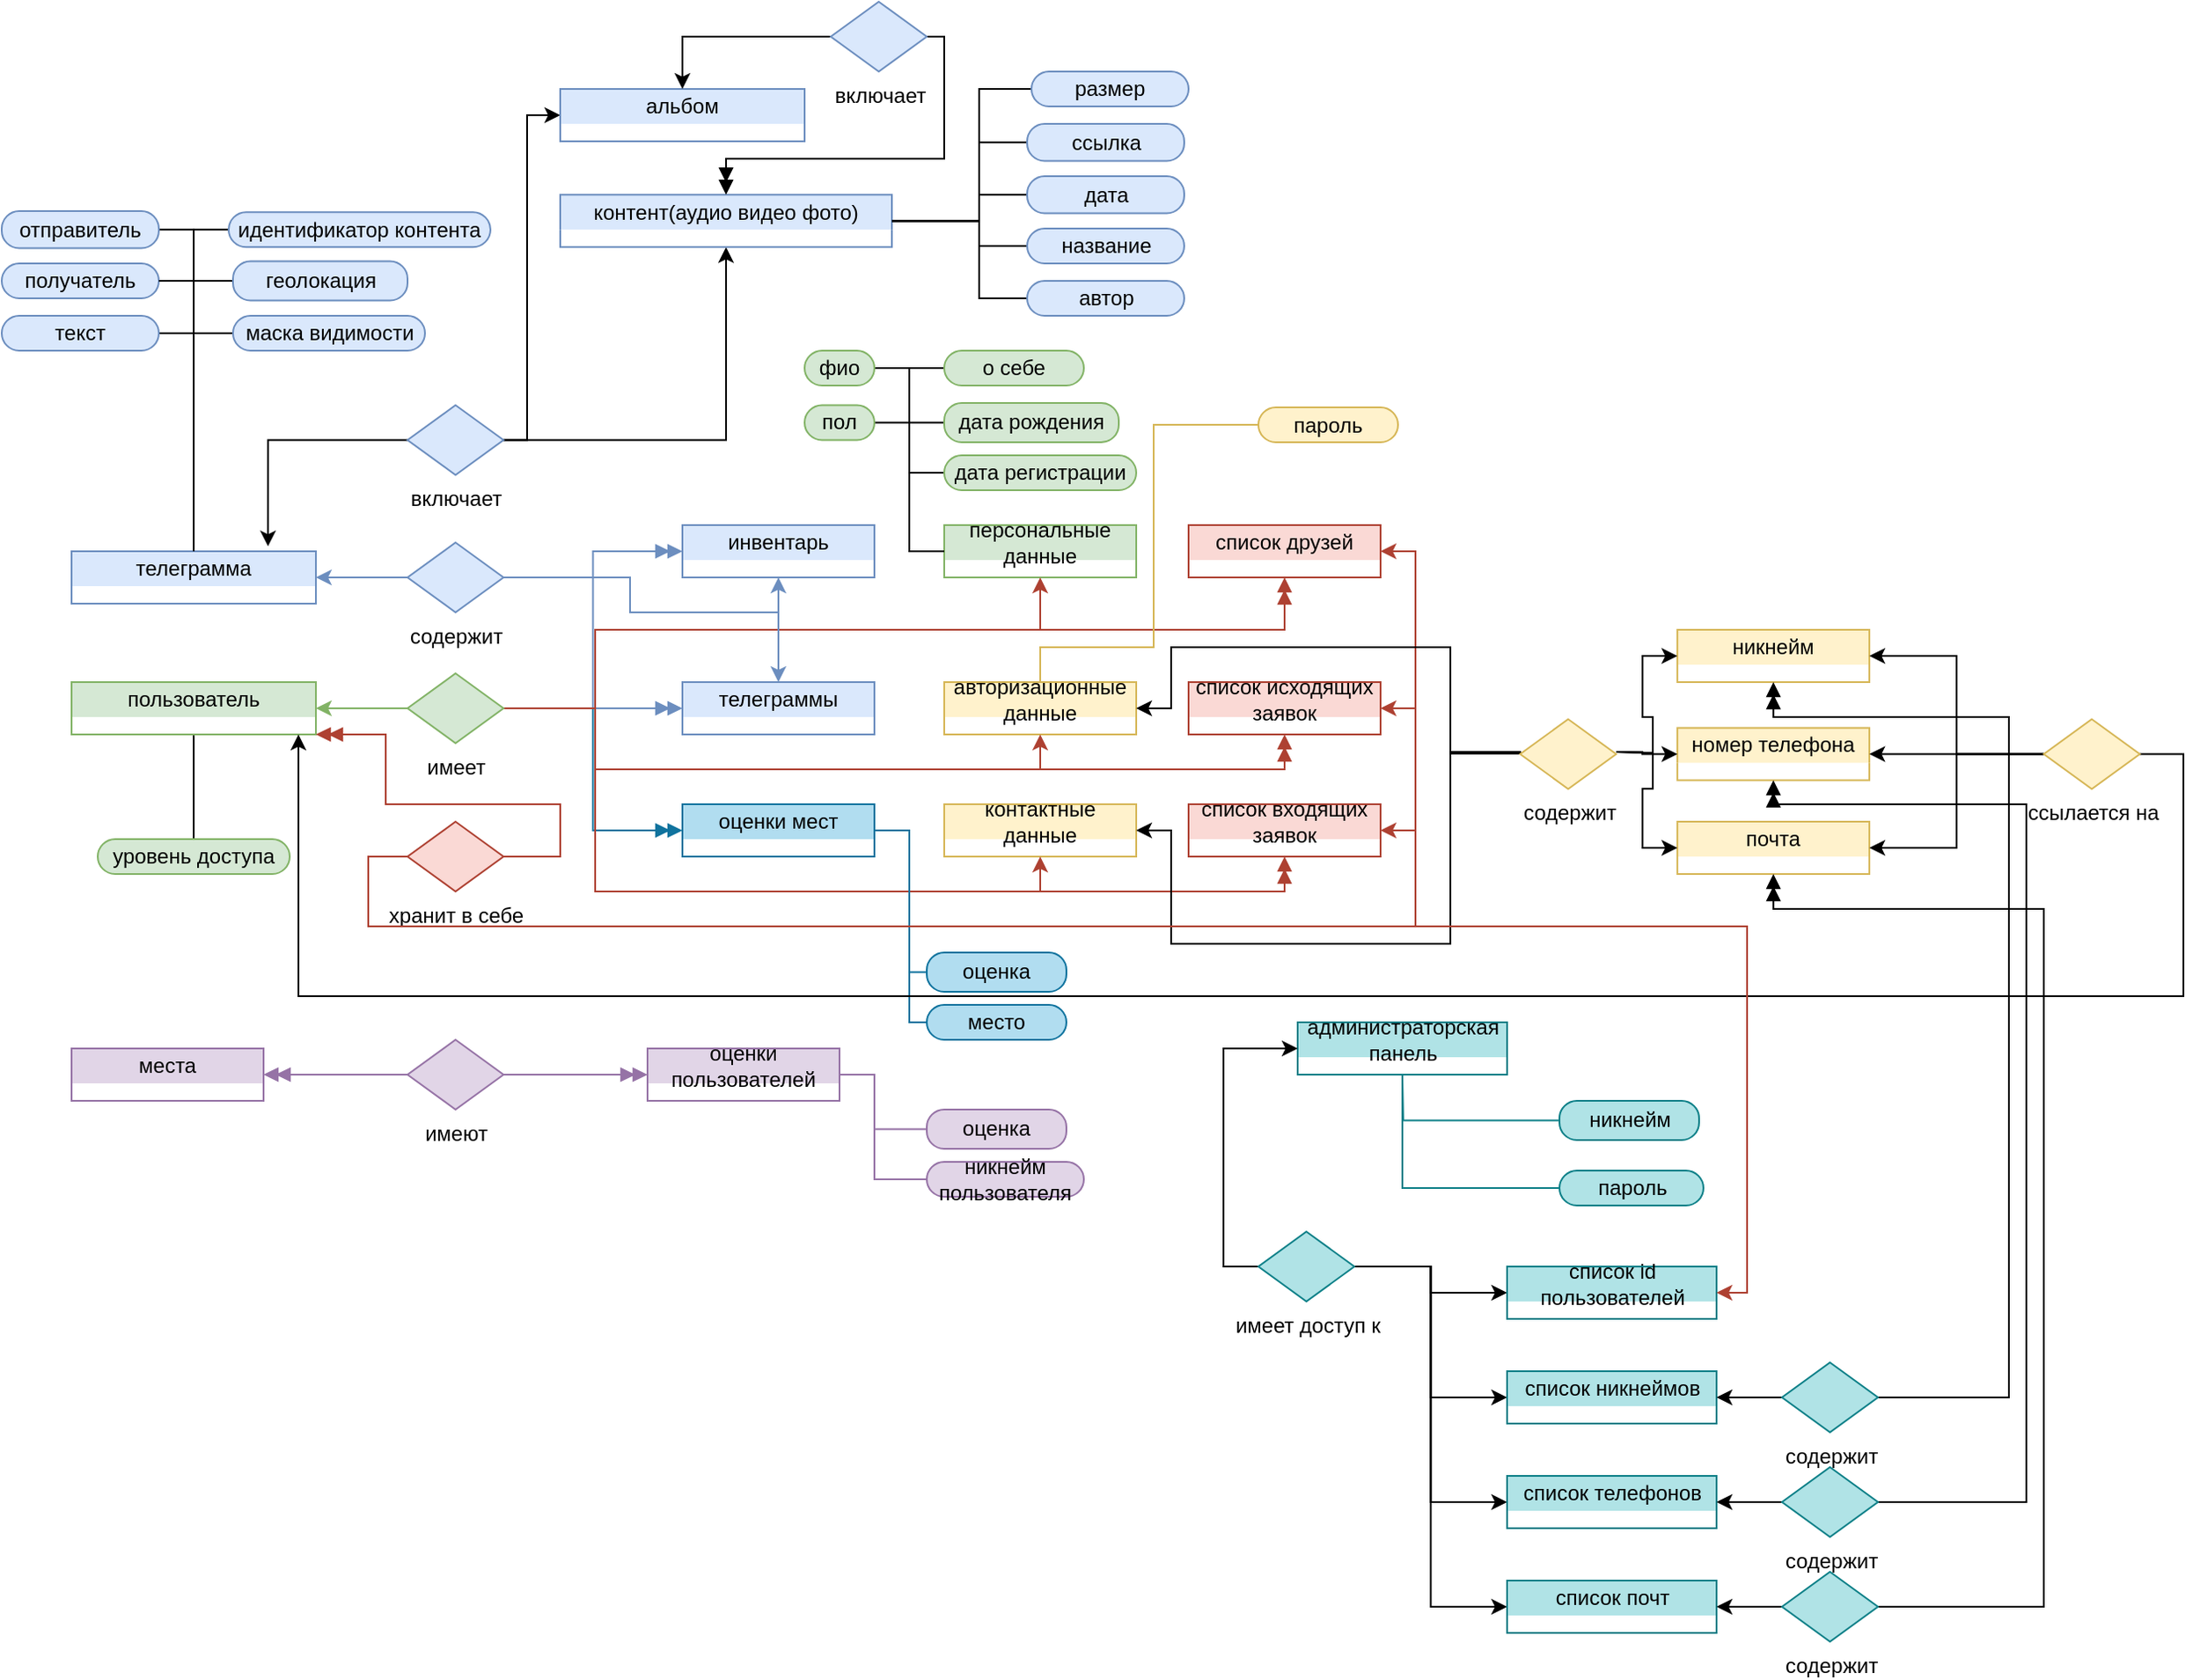 <mxfile version="21.3.2" type="github">
  <diagram name="Page-1" id="2OSRGdIQKWCe70HXaKTu">
    <mxGraphModel dx="1434" dy="1816" grid="1" gridSize="10" guides="1" tooltips="1" connect="1" arrows="1" fold="1" page="1" pageScale="1" pageWidth="850" pageHeight="1100" math="0" shadow="0">
      <root>
        <mxCell id="0" />
        <mxCell id="1" parent="0" />
        <mxCell id="V4m_MgT6aHnFQZNPxMSF-115" style="edgeStyle=orthogonalEdgeStyle;rounded=0;orthogonalLoop=1;jettySize=auto;html=1;endArrow=none;endFill=0;" parent="1" source="V4m_MgT6aHnFQZNPxMSF-4" edge="1">
          <mxGeometry relative="1" as="geometry">
            <mxPoint x="110" y="270.0" as="targetPoint" />
          </mxGeometry>
        </mxCell>
        <mxCell id="V4m_MgT6aHnFQZNPxMSF-4" value="пользователь" style="swimlane;html=1;startSize=20;fontStyle=0;collapsible=0;horizontal=1;swimlaneLine=0;fillColor=#d5e8d4;whiteSpace=wrap;strokeColor=#82b366;" parent="1" vertex="1">
          <mxGeometry x="40" y="180" width="140" height="30" as="geometry" />
        </mxCell>
        <mxCell id="V4m_MgT6aHnFQZNPxMSF-5" value="инвентарь" style="swimlane;html=1;startSize=20;fontStyle=0;collapsible=0;horizontal=1;swimlaneLine=0;fillColor=#dae8fc;whiteSpace=wrap;strokeColor=#6c8ebf;" parent="1" vertex="1">
          <mxGeometry x="390" y="90" width="110" height="30" as="geometry" />
        </mxCell>
        <mxCell id="V4m_MgT6aHnFQZNPxMSF-7" value="оценки мест" style="swimlane;html=1;startSize=20;fontStyle=0;collapsible=0;horizontal=1;swimlaneLine=0;fillColor=#b1ddf0;whiteSpace=wrap;strokeColor=#10739e;" parent="1" vertex="1">
          <mxGeometry x="390" y="250" width="110" height="30" as="geometry" />
        </mxCell>
        <mxCell id="V4m_MgT6aHnFQZNPxMSF-10" value="телеграммы" style="swimlane;html=1;startSize=20;fontStyle=0;collapsible=0;horizontal=1;swimlaneLine=0;fillColor=#dae8fc;whiteSpace=wrap;strokeColor=#6c8ebf;" parent="1" vertex="1">
          <mxGeometry x="390" y="180" width="110" height="30" as="geometry" />
        </mxCell>
        <mxCell id="V4m_MgT6aHnFQZNPxMSF-12" value="персональные данные" style="swimlane;html=1;startSize=20;fontStyle=0;collapsible=0;horizontal=1;swimlaneLine=0;fillColor=#d5e8d4;whiteSpace=wrap;strokeColor=#82b366;" parent="1" vertex="1">
          <mxGeometry x="540" y="90" width="110" height="30" as="geometry" />
        </mxCell>
        <mxCell id="V4m_MgT6aHnFQZNPxMSF-13" value="авторизационные данные" style="swimlane;html=1;startSize=20;fontStyle=0;collapsible=0;horizontal=1;swimlaneLine=0;fillColor=#fff2cc;whiteSpace=wrap;strokeColor=#d6b656;" parent="1" vertex="1">
          <mxGeometry x="540" y="180" width="110" height="30" as="geometry" />
        </mxCell>
        <mxCell id="V4m_MgT6aHnFQZNPxMSF-14" value="контактные данные" style="swimlane;html=1;startSize=20;fontStyle=0;collapsible=0;horizontal=1;swimlaneLine=0;fillColor=#fff2cc;whiteSpace=wrap;strokeColor=#d6b656;" parent="1" vertex="1">
          <mxGeometry x="540" y="250" width="110" height="30" as="geometry" />
        </mxCell>
        <mxCell id="V4m_MgT6aHnFQZNPxMSF-119" style="edgeStyle=orthogonalEdgeStyle;rounded=0;orthogonalLoop=1;jettySize=auto;html=1;entryX=0;entryY=0.5;entryDx=0;entryDy=0;entryPerimeter=0;endArrow=none;endFill=0;startArrow=classic;startFill=1;fillColor=#fad9d5;strokeColor=#ae4132;" parent="1" source="V4m_MgT6aHnFQZNPxMSF-16" target="V4m_MgT6aHnFQZNPxMSF-117" edge="1">
          <mxGeometry relative="1" as="geometry">
            <Array as="points">
              <mxPoint x="810" y="195" />
              <mxPoint x="810" y="320" />
              <mxPoint x="210" y="320" />
              <mxPoint x="210" y="280" />
            </Array>
          </mxGeometry>
        </mxCell>
        <mxCell id="V4m_MgT6aHnFQZNPxMSF-16" value="список исходящих заявок" style="swimlane;html=1;startSize=20;fontStyle=0;collapsible=0;horizontal=1;swimlaneLine=0;fillColor=#fad9d5;whiteSpace=wrap;strokeColor=#ae4132;" parent="1" vertex="1">
          <mxGeometry x="680" y="180" width="110" height="30" as="geometry" />
        </mxCell>
        <mxCell id="V4m_MgT6aHnFQZNPxMSF-118" style="edgeStyle=orthogonalEdgeStyle;rounded=0;orthogonalLoop=1;jettySize=auto;html=1;entryX=0;entryY=0.5;entryDx=0;entryDy=0;entryPerimeter=0;endArrow=none;endFill=0;startArrow=classic;startFill=1;fillColor=#fad9d5;strokeColor=#ae4132;" parent="1" source="V4m_MgT6aHnFQZNPxMSF-17" target="V4m_MgT6aHnFQZNPxMSF-117" edge="1">
          <mxGeometry relative="1" as="geometry">
            <Array as="points">
              <mxPoint x="810" y="265" />
              <mxPoint x="810" y="320" />
              <mxPoint x="210" y="320" />
              <mxPoint x="210" y="280" />
            </Array>
          </mxGeometry>
        </mxCell>
        <mxCell id="V4m_MgT6aHnFQZNPxMSF-17" value="список входящих заявок" style="swimlane;html=1;startSize=20;fontStyle=0;collapsible=0;horizontal=1;swimlaneLine=0;fillColor=#fad9d5;whiteSpace=wrap;strokeColor=#ae4132;" parent="1" vertex="1">
          <mxGeometry x="680" y="250" width="110" height="30" as="geometry" />
        </mxCell>
        <mxCell id="V4m_MgT6aHnFQZNPxMSF-120" style="edgeStyle=orthogonalEdgeStyle;rounded=0;orthogonalLoop=1;jettySize=auto;html=1;entryX=0;entryY=0.5;entryDx=0;entryDy=0;entryPerimeter=0;endArrow=none;endFill=0;startArrow=classic;startFill=1;fillColor=#fad9d5;strokeColor=#ae4132;" parent="1" source="V4m_MgT6aHnFQZNPxMSF-18" target="V4m_MgT6aHnFQZNPxMSF-117" edge="1">
          <mxGeometry relative="1" as="geometry">
            <Array as="points">
              <mxPoint x="810" y="105" />
              <mxPoint x="810" y="320" />
              <mxPoint x="210" y="320" />
              <mxPoint x="210" y="280" />
            </Array>
          </mxGeometry>
        </mxCell>
        <mxCell id="V4m_MgT6aHnFQZNPxMSF-18" value="список друзей" style="swimlane;html=1;startSize=20;fontStyle=0;collapsible=0;horizontal=1;swimlaneLine=0;fillColor=#fad9d5;whiteSpace=wrap;strokeColor=#ae4132;" parent="1" vertex="1">
          <mxGeometry x="680" y="90" width="110" height="30" as="geometry" />
        </mxCell>
        <mxCell id="V4m_MgT6aHnFQZNPxMSF-21" value="места" style="swimlane;html=1;startSize=20;fontStyle=0;collapsible=0;horizontal=1;swimlaneLine=0;fillColor=#e1d5e7;whiteSpace=wrap;strokeColor=#9673a6;" parent="1" vertex="1">
          <mxGeometry x="40" y="390" width="110" height="30" as="geometry" />
        </mxCell>
        <mxCell id="V4m_MgT6aHnFQZNPxMSF-22" value="оценки пользователей" style="swimlane;html=1;startSize=20;fontStyle=0;collapsible=0;horizontal=1;swimlaneLine=0;fillColor=#e1d5e7;whiteSpace=wrap;strokeColor=#9673a6;" parent="1" vertex="1">
          <mxGeometry x="370" y="390" width="110" height="30" as="geometry" />
        </mxCell>
        <mxCell id="V4m_MgT6aHnFQZNPxMSF-23" value="администраторская панель" style="swimlane;html=1;startSize=20;fontStyle=0;collapsible=0;horizontal=1;swimlaneLine=0;fillColor=#b0e3e6;whiteSpace=wrap;strokeColor=#0e8088;" parent="1" vertex="1">
          <mxGeometry x="742.5" y="375" width="120" height="30" as="geometry" />
        </mxCell>
        <mxCell id="V4m_MgT6aHnFQZNPxMSF-26" style="edgeStyle=orthogonalEdgeStyle;rounded=0;orthogonalLoop=1;jettySize=auto;html=1;entryX=1;entryY=0.5;entryDx=0;entryDy=0;fillColor=#d5e8d4;strokeColor=#82b366;" parent="1" source="V4m_MgT6aHnFQZNPxMSF-24" target="V4m_MgT6aHnFQZNPxMSF-4" edge="1">
          <mxGeometry relative="1" as="geometry" />
        </mxCell>
        <mxCell id="V4m_MgT6aHnFQZNPxMSF-27" style="edgeStyle=orthogonalEdgeStyle;rounded=0;orthogonalLoop=1;jettySize=auto;html=1;entryX=0;entryY=0.5;entryDx=0;entryDy=0;endArrow=doubleBlock;endFill=1;fillColor=#dae8fc;strokeColor=#6c8ebf;" parent="1" source="V4m_MgT6aHnFQZNPxMSF-24" target="V4m_MgT6aHnFQZNPxMSF-10" edge="1">
          <mxGeometry relative="1" as="geometry" />
        </mxCell>
        <mxCell id="V4m_MgT6aHnFQZNPxMSF-28" style="edgeStyle=orthogonalEdgeStyle;rounded=0;orthogonalLoop=1;jettySize=auto;html=1;entryX=0;entryY=0.5;entryDx=0;entryDy=0;endArrow=doubleBlock;endFill=1;fillColor=#dae8fc;strokeColor=#6c8ebf;" parent="1" source="V4m_MgT6aHnFQZNPxMSF-24" target="V4m_MgT6aHnFQZNPxMSF-5" edge="1">
          <mxGeometry relative="1" as="geometry" />
        </mxCell>
        <mxCell id="V4m_MgT6aHnFQZNPxMSF-29" style="edgeStyle=orthogonalEdgeStyle;rounded=0;orthogonalLoop=1;jettySize=auto;html=1;entryX=0;entryY=0.5;entryDx=0;entryDy=0;endArrow=doubleBlock;endFill=1;fillColor=#b1ddf0;strokeColor=#10739e;" parent="1" source="V4m_MgT6aHnFQZNPxMSF-24" target="V4m_MgT6aHnFQZNPxMSF-7" edge="1">
          <mxGeometry relative="1" as="geometry" />
        </mxCell>
        <mxCell id="V4m_MgT6aHnFQZNPxMSF-30" style="edgeStyle=orthogonalEdgeStyle;rounded=0;orthogonalLoop=1;jettySize=auto;html=1;endArrow=doubleBlock;endFill=1;entryX=0.5;entryY=1;entryDx=0;entryDy=0;exitX=1;exitY=0.5;exitDx=0;exitDy=0;exitPerimeter=0;fillColor=#fad9d5;strokeColor=#ae4132;" parent="1" source="V4m_MgT6aHnFQZNPxMSF-24" target="V4m_MgT6aHnFQZNPxMSF-17" edge="1">
          <mxGeometry relative="1" as="geometry">
            <mxPoint x="730" y="280" as="targetPoint" />
            <Array as="points">
              <mxPoint x="340" y="195" />
              <mxPoint x="340" y="300" />
              <mxPoint x="735" y="300" />
            </Array>
          </mxGeometry>
        </mxCell>
        <mxCell id="V4m_MgT6aHnFQZNPxMSF-31" style="edgeStyle=orthogonalEdgeStyle;rounded=0;orthogonalLoop=1;jettySize=auto;html=1;entryX=0.5;entryY=1;entryDx=0;entryDy=0;endArrow=doubleBlock;endFill=1;exitX=1;exitY=0.5;exitDx=0;exitDy=0;exitPerimeter=0;fillColor=#fad9d5;strokeColor=#ae4132;" parent="1" source="V4m_MgT6aHnFQZNPxMSF-24" target="V4m_MgT6aHnFQZNPxMSF-16" edge="1">
          <mxGeometry relative="1" as="geometry">
            <Array as="points">
              <mxPoint x="340" y="195" />
              <mxPoint x="340" y="230" />
              <mxPoint x="735" y="230" />
            </Array>
          </mxGeometry>
        </mxCell>
        <mxCell id="V4m_MgT6aHnFQZNPxMSF-32" style="edgeStyle=orthogonalEdgeStyle;rounded=0;orthogonalLoop=1;jettySize=auto;html=1;entryX=0.5;entryY=1;entryDx=0;entryDy=0;exitX=1;exitY=0.5;exitDx=0;exitDy=0;exitPerimeter=0;endArrow=doubleBlock;endFill=1;fillColor=#fad9d5;strokeColor=#ae4132;" parent="1" source="V4m_MgT6aHnFQZNPxMSF-24" target="V4m_MgT6aHnFQZNPxMSF-18" edge="1">
          <mxGeometry relative="1" as="geometry">
            <Array as="points">
              <mxPoint x="340" y="195" />
              <mxPoint x="340" y="150" />
              <mxPoint x="735" y="150" />
            </Array>
          </mxGeometry>
        </mxCell>
        <mxCell id="V4m_MgT6aHnFQZNPxMSF-35" style="edgeStyle=orthogonalEdgeStyle;rounded=0;orthogonalLoop=1;jettySize=auto;html=1;entryX=0.5;entryY=1;entryDx=0;entryDy=0;exitX=1;exitY=0.5;exitDx=0;exitDy=0;exitPerimeter=0;fillColor=#fad9d5;strokeColor=#ae4132;" parent="1" source="V4m_MgT6aHnFQZNPxMSF-24" target="V4m_MgT6aHnFQZNPxMSF-12" edge="1">
          <mxGeometry relative="1" as="geometry">
            <Array as="points">
              <mxPoint x="340" y="195" />
              <mxPoint x="340" y="150" />
              <mxPoint x="595" y="150" />
            </Array>
          </mxGeometry>
        </mxCell>
        <mxCell id="V4m_MgT6aHnFQZNPxMSF-36" style="edgeStyle=orthogonalEdgeStyle;rounded=0;orthogonalLoop=1;jettySize=auto;html=1;entryX=0.5;entryY=1;entryDx=0;entryDy=0;fillColor=#fad9d5;strokeColor=#ae4132;" parent="1" source="V4m_MgT6aHnFQZNPxMSF-24" target="V4m_MgT6aHnFQZNPxMSF-13" edge="1">
          <mxGeometry relative="1" as="geometry">
            <Array as="points">
              <mxPoint x="340" y="195" />
              <mxPoint x="340" y="230" />
              <mxPoint x="595" y="230" />
            </Array>
          </mxGeometry>
        </mxCell>
        <mxCell id="V4m_MgT6aHnFQZNPxMSF-37" style="edgeStyle=orthogonalEdgeStyle;rounded=0;orthogonalLoop=1;jettySize=auto;html=1;entryX=0.5;entryY=1;entryDx=0;entryDy=0;fillColor=#fad9d5;strokeColor=#ae4132;" parent="1" source="V4m_MgT6aHnFQZNPxMSF-24" target="V4m_MgT6aHnFQZNPxMSF-14" edge="1">
          <mxGeometry relative="1" as="geometry">
            <Array as="points">
              <mxPoint x="340" y="195" />
              <mxPoint x="340" y="300" />
              <mxPoint x="595" y="300" />
            </Array>
          </mxGeometry>
        </mxCell>
        <mxCell id="V4m_MgT6aHnFQZNPxMSF-24" value="имеет" style="points=[[0.25,0.25,0],[0.5,0,0],[0.75,0.25,0],[1,0.5,0],[0.75,0.75,0],[0.5,1,0],[0.25,0.75,0],[0,0.5,0]];shape=mxgraph.bpmn.gateway2;html=1;verticalLabelPosition=bottom;labelBackgroundColor=#ffffff;verticalAlign=top;align=center;perimeter=rhombusPerimeter;outlineConnect=0;outline=none;symbol=none;fillColor=#d5e8d4;strokeColor=#82b366;" parent="1" vertex="1">
          <mxGeometry x="232.5" y="175" width="55" height="40" as="geometry" />
        </mxCell>
        <mxCell id="V4m_MgT6aHnFQZNPxMSF-40" style="edgeStyle=orthogonalEdgeStyle;rounded=0;orthogonalLoop=1;jettySize=auto;html=1;entryX=1;entryY=0.5;entryDx=0;entryDy=0;endArrow=doubleBlock;endFill=1;fillColor=#e1d5e7;strokeColor=#9673a6;" parent="1" source="V4m_MgT6aHnFQZNPxMSF-38" target="V4m_MgT6aHnFQZNPxMSF-21" edge="1">
          <mxGeometry relative="1" as="geometry" />
        </mxCell>
        <mxCell id="V4m_MgT6aHnFQZNPxMSF-41" style="edgeStyle=orthogonalEdgeStyle;rounded=0;orthogonalLoop=1;jettySize=auto;html=1;entryX=0;entryY=0.5;entryDx=0;entryDy=0;endArrow=doubleBlock;endFill=1;fillColor=#e1d5e7;strokeColor=#9673a6;" parent="1" source="V4m_MgT6aHnFQZNPxMSF-38" target="V4m_MgT6aHnFQZNPxMSF-22" edge="1">
          <mxGeometry relative="1" as="geometry" />
        </mxCell>
        <mxCell id="V4m_MgT6aHnFQZNPxMSF-38" value="имеют" style="points=[[0.25,0.25,0],[0.5,0,0],[0.75,0.25,0],[1,0.5,0],[0.75,0.75,0],[0.5,1,0],[0.25,0.75,0],[0,0.5,0]];shape=mxgraph.bpmn.gateway2;html=1;verticalLabelPosition=bottom;labelBackgroundColor=#ffffff;verticalAlign=top;align=center;perimeter=rhombusPerimeter;outlineConnect=0;outline=none;symbol=none;fillColor=#e1d5e7;strokeColor=#9673a6;" parent="1" vertex="1">
          <mxGeometry x="232.5" y="385" width="55" height="40" as="geometry" />
        </mxCell>
        <mxCell id="V4m_MgT6aHnFQZNPxMSF-48" style="edgeStyle=orthogonalEdgeStyle;rounded=0;orthogonalLoop=1;jettySize=auto;html=1;exitX=1;exitY=0.5;exitDx=0;exitDy=0;exitPerimeter=0;entryX=0;entryY=0.5;entryDx=0;entryDy=0;endArrow=none;endFill=0;" parent="1" source="V4m_MgT6aHnFQZNPxMSF-42" target="V4m_MgT6aHnFQZNPxMSF-12" edge="1">
          <mxGeometry relative="1" as="geometry">
            <Array as="points">
              <mxPoint x="520" y="105" />
            </Array>
          </mxGeometry>
        </mxCell>
        <mxCell id="V4m_MgT6aHnFQZNPxMSF-42" value="фио" style="points=[[0.25,0,0],[0.5,0,0],[0.75,0,0],[1,0.25,0],[1,0.5,0],[1,0.75,0],[0.75,1,0],[0.5,1,0],[0.25,1,0],[0,0.75,0],[0,0.5,0],[0,0.25,0]];shape=mxgraph.bpmn.task;whiteSpace=wrap;rectStyle=rounded;size=10;html=1;container=1;expand=0;collapsible=0;taskMarker=abstract;fillColor=#d5e8d4;strokeColor=#82b366;" parent="1" vertex="1">
          <mxGeometry x="460" y="-10" width="40" height="20" as="geometry" />
        </mxCell>
        <mxCell id="V4m_MgT6aHnFQZNPxMSF-53" style="edgeStyle=orthogonalEdgeStyle;rounded=0;orthogonalLoop=1;jettySize=auto;html=1;entryX=0;entryY=0.5;entryDx=0;entryDy=0;endArrow=none;endFill=0;" parent="1" source="V4m_MgT6aHnFQZNPxMSF-43" target="V4m_MgT6aHnFQZNPxMSF-12" edge="1">
          <mxGeometry relative="1" as="geometry">
            <Array as="points">
              <mxPoint x="520" y="31" />
              <mxPoint x="520" y="105" />
            </Array>
          </mxGeometry>
        </mxCell>
        <mxCell id="V4m_MgT6aHnFQZNPxMSF-43" value="дата рождения" style="points=[[0.25,0,0],[0.5,0,0],[0.75,0,0],[1,0.25,0],[1,0.5,0],[1,0.75,0],[0.75,1,0],[0.5,1,0],[0.25,1,0],[0,0.75,0],[0,0.5,0],[0,0.25,0]];shape=mxgraph.bpmn.task;whiteSpace=wrap;rectStyle=rounded;size=10;html=1;container=1;expand=0;collapsible=0;taskMarker=abstract;fillColor=#d5e8d4;strokeColor=#82b366;" parent="1" vertex="1">
          <mxGeometry x="540" y="20" width="100" height="22.5" as="geometry" />
        </mxCell>
        <mxCell id="V4m_MgT6aHnFQZNPxMSF-50" style="edgeStyle=orthogonalEdgeStyle;rounded=0;orthogonalLoop=1;jettySize=auto;html=1;entryX=0;entryY=0.5;entryDx=0;entryDy=0;endArrow=none;endFill=0;" parent="1" source="V4m_MgT6aHnFQZNPxMSF-45" target="V4m_MgT6aHnFQZNPxMSF-12" edge="1">
          <mxGeometry relative="1" as="geometry" />
        </mxCell>
        <mxCell id="V4m_MgT6aHnFQZNPxMSF-45" value="пол" style="points=[[0.25,0,0],[0.5,0,0],[0.75,0,0],[1,0.25,0],[1,0.5,0],[1,0.75,0],[0.75,1,0],[0.5,1,0],[0.25,1,0],[0,0.75,0],[0,0.5,0],[0,0.25,0]];shape=mxgraph.bpmn.task;whiteSpace=wrap;rectStyle=rounded;size=10;html=1;container=1;expand=0;collapsible=0;taskMarker=abstract;fillColor=#d5e8d4;strokeColor=#82b366;" parent="1" vertex="1">
          <mxGeometry x="460" y="21.25" width="40" height="20" as="geometry" />
        </mxCell>
        <mxCell id="V4m_MgT6aHnFQZNPxMSF-51" style="edgeStyle=orthogonalEdgeStyle;rounded=0;orthogonalLoop=1;jettySize=auto;html=1;entryX=0;entryY=0.5;entryDx=0;entryDy=0;endArrow=none;endFill=0;" parent="1" source="V4m_MgT6aHnFQZNPxMSF-46" target="V4m_MgT6aHnFQZNPxMSF-12" edge="1">
          <mxGeometry relative="1" as="geometry">
            <mxPoint x="540.0" y="110.0" as="targetPoint" />
            <Array as="points">
              <mxPoint x="520" y="-2.274e-13" />
              <mxPoint x="520" y="105" />
            </Array>
          </mxGeometry>
        </mxCell>
        <mxCell id="V4m_MgT6aHnFQZNPxMSF-46" value="о себе" style="points=[[0.25,0,0],[0.5,0,0],[0.75,0,0],[1,0.25,0],[1,0.5,0],[1,0.75,0],[0.75,1,0],[0.5,1,0],[0.25,1,0],[0,0.75,0],[0,0.5,0],[0,0.25,0]];shape=mxgraph.bpmn.task;whiteSpace=wrap;rectStyle=rounded;size=10;html=1;container=1;expand=0;collapsible=0;taskMarker=abstract;fillColor=#d5e8d4;strokeColor=#82b366;" parent="1" vertex="1">
          <mxGeometry x="540" y="-10" width="80" height="20" as="geometry" />
        </mxCell>
        <mxCell id="V4m_MgT6aHnFQZNPxMSF-54" style="edgeStyle=orthogonalEdgeStyle;rounded=0;orthogonalLoop=1;jettySize=auto;html=1;endArrow=none;endFill=0;entryX=0;entryY=0.5;entryDx=0;entryDy=0;" parent="1" source="V4m_MgT6aHnFQZNPxMSF-47" target="V4m_MgT6aHnFQZNPxMSF-12" edge="1">
          <mxGeometry relative="1" as="geometry">
            <mxPoint x="540.0" y="110.0" as="targetPoint" />
            <Array as="points">
              <mxPoint x="520" y="60" />
              <mxPoint x="520" y="105" />
            </Array>
          </mxGeometry>
        </mxCell>
        <mxCell id="V4m_MgT6aHnFQZNPxMSF-47" value="дата регистрации" style="points=[[0.25,0,0],[0.5,0,0],[0.75,0,0],[1,0.25,0],[1,0.5,0],[1,0.75,0],[0.75,1,0],[0.5,1,0],[0.25,1,0],[0,0.75,0],[0,0.5,0],[0,0.25,0]];shape=mxgraph.bpmn.task;whiteSpace=wrap;rectStyle=rounded;size=10;html=1;container=1;expand=0;collapsible=0;taskMarker=abstract;fillColor=#d5e8d4;strokeColor=#82b366;" parent="1" vertex="1">
          <mxGeometry x="540" y="50" width="110" height="20" as="geometry" />
        </mxCell>
        <mxCell id="V4m_MgT6aHnFQZNPxMSF-60" style="edgeStyle=orthogonalEdgeStyle;rounded=0;orthogonalLoop=1;jettySize=auto;html=1;entryX=0.5;entryY=0;entryDx=0;entryDy=0;endArrow=none;endFill=0;fillColor=#fff2cc;strokeColor=#d6b656;" parent="1" source="V4m_MgT6aHnFQZNPxMSF-58" target="V4m_MgT6aHnFQZNPxMSF-13" edge="1">
          <mxGeometry relative="1" as="geometry">
            <Array as="points">
              <mxPoint x="660" y="33" />
              <mxPoint x="660" y="160" />
              <mxPoint x="595" y="160" />
            </Array>
          </mxGeometry>
        </mxCell>
        <mxCell id="V4m_MgT6aHnFQZNPxMSF-58" value="пароль" style="points=[[0.25,0,0],[0.5,0,0],[0.75,0,0],[1,0.25,0],[1,0.5,0],[1,0.75,0],[0.75,1,0],[0.5,1,0],[0.25,1,0],[0,0.75,0],[0,0.5,0],[0,0.25,0]];shape=mxgraph.bpmn.task;whiteSpace=wrap;rectStyle=rounded;size=10;html=1;container=1;expand=0;collapsible=0;taskMarker=abstract;fillColor=#fff2cc;strokeColor=#d6b656;" parent="1" vertex="1">
          <mxGeometry x="720" y="22.5" width="80" height="20" as="geometry" />
        </mxCell>
        <mxCell id="V4m_MgT6aHnFQZNPxMSF-66" style="edgeStyle=orthogonalEdgeStyle;rounded=0;orthogonalLoop=1;jettySize=auto;html=1;entryX=1;entryY=0.5;entryDx=0;entryDy=0;endArrow=classic;endFill=1;exitX=0;exitY=0.5;exitDx=0;exitDy=0;exitPerimeter=0;" parent="1" source="V4m_MgT6aHnFQZNPxMSF-194" target="V4m_MgT6aHnFQZNPxMSF-14" edge="1">
          <mxGeometry relative="1" as="geometry">
            <mxPoint x="930" y="330" as="sourcePoint" />
            <Array as="points">
              <mxPoint x="870" y="220" />
              <mxPoint x="830" y="220" />
              <mxPoint x="830" y="330" />
              <mxPoint x="670" y="330" />
              <mxPoint x="670" y="265" />
            </Array>
          </mxGeometry>
        </mxCell>
        <mxCell id="V4m_MgT6aHnFQZNPxMSF-71" style="edgeStyle=orthogonalEdgeStyle;rounded=0;orthogonalLoop=1;jettySize=auto;html=1;entryX=1;entryY=0.5;entryDx=0;entryDy=0;endArrow=none;endFill=0;fillColor=#b1ddf0;strokeColor=#10739e;" parent="1" source="V4m_MgT6aHnFQZNPxMSF-69" target="V4m_MgT6aHnFQZNPxMSF-7" edge="1">
          <mxGeometry relative="1" as="geometry">
            <Array as="points">
              <mxPoint x="520" y="346" />
              <mxPoint x="520" y="265" />
            </Array>
          </mxGeometry>
        </mxCell>
        <mxCell id="V4m_MgT6aHnFQZNPxMSF-69" value="оценка" style="points=[[0.25,0,0],[0.5,0,0],[0.75,0,0],[1,0.25,0],[1,0.5,0],[1,0.75,0],[0.75,1,0],[0.5,1,0],[0.25,1,0],[0,0.75,0],[0,0.5,0],[0,0.25,0]];shape=mxgraph.bpmn.task;whiteSpace=wrap;rectStyle=rounded;size=10;html=1;container=1;expand=0;collapsible=0;taskMarker=abstract;fillColor=#b1ddf0;strokeColor=#10739e;" parent="1" vertex="1">
          <mxGeometry x="530" y="335" width="80" height="22.5" as="geometry" />
        </mxCell>
        <mxCell id="V4m_MgT6aHnFQZNPxMSF-72" style="edgeStyle=orthogonalEdgeStyle;rounded=0;orthogonalLoop=1;jettySize=auto;html=1;entryX=1;entryY=0.5;entryDx=0;entryDy=0;endArrow=none;endFill=0;fillColor=#b1ddf0;strokeColor=#10739e;" parent="1" source="V4m_MgT6aHnFQZNPxMSF-70" target="V4m_MgT6aHnFQZNPxMSF-7" edge="1">
          <mxGeometry relative="1" as="geometry">
            <Array as="points">
              <mxPoint x="520" y="375" />
              <mxPoint x="520" y="265" />
            </Array>
          </mxGeometry>
        </mxCell>
        <mxCell id="V4m_MgT6aHnFQZNPxMSF-70" value="место" style="points=[[0.25,0,0],[0.5,0,0],[0.75,0,0],[1,0.25,0],[1,0.5,0],[1,0.75,0],[0.75,1,0],[0.5,1,0],[0.25,1,0],[0,0.75,0],[0,0.5,0],[0,0.25,0]];shape=mxgraph.bpmn.task;whiteSpace=wrap;rectStyle=rounded;size=10;html=1;container=1;expand=0;collapsible=0;taskMarker=abstract;fillColor=#b1ddf0;strokeColor=#10739e;" parent="1" vertex="1">
          <mxGeometry x="530" y="365" width="80" height="20" as="geometry" />
        </mxCell>
        <mxCell id="V4m_MgT6aHnFQZNPxMSF-75" style="edgeStyle=orthogonalEdgeStyle;rounded=0;orthogonalLoop=1;jettySize=auto;html=1;entryX=1;entryY=0.5;entryDx=0;entryDy=0;endArrow=none;endFill=0;fillColor=#e1d5e7;strokeColor=#9673a6;" parent="1" source="V4m_MgT6aHnFQZNPxMSF-73" target="V4m_MgT6aHnFQZNPxMSF-22" edge="1">
          <mxGeometry relative="1" as="geometry">
            <Array as="points">
              <mxPoint x="500" y="436" />
              <mxPoint x="500" y="405" />
            </Array>
          </mxGeometry>
        </mxCell>
        <mxCell id="V4m_MgT6aHnFQZNPxMSF-73" value="оценка" style="points=[[0.25,0,0],[0.5,0,0],[0.75,0,0],[1,0.25,0],[1,0.5,0],[1,0.75,0],[0.75,1,0],[0.5,1,0],[0.25,1,0],[0,0.75,0],[0,0.5,0],[0,0.25,0]];shape=mxgraph.bpmn.task;whiteSpace=wrap;rectStyle=rounded;size=10;html=1;container=1;expand=0;collapsible=0;taskMarker=abstract;fillColor=#e1d5e7;strokeColor=#9673a6;" parent="1" vertex="1">
          <mxGeometry x="530" y="425" width="80" height="22.5" as="geometry" />
        </mxCell>
        <mxCell id="V4m_MgT6aHnFQZNPxMSF-76" style="edgeStyle=orthogonalEdgeStyle;rounded=0;orthogonalLoop=1;jettySize=auto;html=1;entryX=1;entryY=0.5;entryDx=0;entryDy=0;endArrow=none;endFill=0;fillColor=#e1d5e7;strokeColor=#9673a6;" parent="1" source="V4m_MgT6aHnFQZNPxMSF-74" target="V4m_MgT6aHnFQZNPxMSF-22" edge="1">
          <mxGeometry relative="1" as="geometry">
            <mxPoint x="480" y="400" as="targetPoint" />
            <Array as="points">
              <mxPoint x="500" y="465" />
              <mxPoint x="500" y="405" />
            </Array>
          </mxGeometry>
        </mxCell>
        <mxCell id="V4m_MgT6aHnFQZNPxMSF-74" value="никнейм пользователя" style="points=[[0.25,0,0],[0.5,0,0],[0.75,0,0],[1,0.25,0],[1,0.5,0],[1,0.75,0],[0.75,1,0],[0.5,1,0],[0.25,1,0],[0,0.75,0],[0,0.5,0],[0,0.25,0]];shape=mxgraph.bpmn.task;whiteSpace=wrap;rectStyle=rounded;size=10;html=1;container=1;expand=0;collapsible=0;taskMarker=abstract;fillColor=#e1d5e7;strokeColor=#9673a6;" parent="1" vertex="1">
          <mxGeometry x="530" y="455" width="90" height="20" as="geometry" />
        </mxCell>
        <mxCell id="V4m_MgT6aHnFQZNPxMSF-81" style="edgeStyle=orthogonalEdgeStyle;rounded=0;orthogonalLoop=1;jettySize=auto;html=1;entryX=0.5;entryY=0;entryDx=0;entryDy=0;exitX=1;exitY=0.5;exitDx=0;exitDy=0;exitPerimeter=0;endArrow=classic;endFill=1;fillColor=#dae8fc;strokeColor=#6c8ebf;" parent="1" source="V4m_MgT6aHnFQZNPxMSF-78" target="V4m_MgT6aHnFQZNPxMSF-10" edge="1">
          <mxGeometry relative="1" as="geometry">
            <Array as="points">
              <mxPoint x="360" y="120" />
              <mxPoint x="360" y="140" />
              <mxPoint x="445" y="140" />
            </Array>
          </mxGeometry>
        </mxCell>
        <mxCell id="V4m_MgT6aHnFQZNPxMSF-82" style="edgeStyle=orthogonalEdgeStyle;rounded=0;orthogonalLoop=1;jettySize=auto;html=1;entryX=0.5;entryY=1;entryDx=0;entryDy=0;exitX=1;exitY=0.5;exitDx=0;exitDy=0;exitPerimeter=0;fillColor=#dae8fc;strokeColor=#6c8ebf;" parent="1" source="V4m_MgT6aHnFQZNPxMSF-78" target="V4m_MgT6aHnFQZNPxMSF-5" edge="1">
          <mxGeometry relative="1" as="geometry">
            <Array as="points">
              <mxPoint x="360" y="120" />
              <mxPoint x="360" y="140" />
              <mxPoint x="445" y="140" />
            </Array>
          </mxGeometry>
        </mxCell>
        <mxCell id="V4m_MgT6aHnFQZNPxMSF-83" style="edgeStyle=orthogonalEdgeStyle;rounded=0;orthogonalLoop=1;jettySize=auto;html=1;fillColor=#dae8fc;strokeColor=#6c8ebf;" parent="1" source="V4m_MgT6aHnFQZNPxMSF-78" edge="1">
          <mxGeometry relative="1" as="geometry">
            <mxPoint x="180" y="120.0" as="targetPoint" />
          </mxGeometry>
        </mxCell>
        <mxCell id="V4m_MgT6aHnFQZNPxMSF-78" value="содержит" style="points=[[0.25,0.25,0],[0.5,0,0],[0.75,0.25,0],[1,0.5,0],[0.75,0.75,0],[0.5,1,0],[0.25,0.75,0],[0,0.5,0]];shape=mxgraph.bpmn.gateway2;html=1;verticalLabelPosition=bottom;labelBackgroundColor=#ffffff;verticalAlign=top;align=center;perimeter=rhombusPerimeter;outlineConnect=0;outline=none;symbol=none;fillColor=#dae8fc;strokeColor=#6c8ebf;" parent="1" vertex="1">
          <mxGeometry x="232.5" y="100" width="55" height="40" as="geometry" />
        </mxCell>
        <mxCell id="V4m_MgT6aHnFQZNPxMSF-84" value="телеграмма" style="swimlane;html=1;startSize=20;fontStyle=0;collapsible=0;horizontal=1;swimlaneLine=0;fillColor=#dae8fc;whiteSpace=wrap;strokeColor=#6c8ebf;" parent="1" vertex="1">
          <mxGeometry x="40" y="105" width="140" height="30" as="geometry" />
        </mxCell>
        <mxCell id="V4m_MgT6aHnFQZNPxMSF-86" style="edgeStyle=orthogonalEdgeStyle;rounded=0;orthogonalLoop=1;jettySize=auto;html=1;exitX=1;exitY=0.5;exitDx=0;exitDy=0;exitPerimeter=0;entryX=0.5;entryY=0;entryDx=0;entryDy=0;endArrow=none;endFill=0;" parent="1" source="V4m_MgT6aHnFQZNPxMSF-87" target="V4m_MgT6aHnFQZNPxMSF-84" edge="1">
          <mxGeometry relative="1" as="geometry">
            <Array as="points">
              <mxPoint x="110" y="-79" />
            </Array>
            <mxPoint x="160" y="26.25" as="targetPoint" />
          </mxGeometry>
        </mxCell>
        <mxCell id="V4m_MgT6aHnFQZNPxMSF-87" value="отправитель" style="points=[[0.25,0,0],[0.5,0,0],[0.75,0,0],[1,0.25,0],[1,0.5,0],[1,0.75,0],[0.75,1,0],[0.5,1,0],[0.25,1,0],[0,0.75,0],[0,0.5,0],[0,0.25,0]];shape=mxgraph.bpmn.task;whiteSpace=wrap;rectStyle=rounded;size=10;html=1;container=1;expand=0;collapsible=0;taskMarker=abstract;fillColor=#dae8fc;strokeColor=#6c8ebf;" parent="1" vertex="1">
          <mxGeometry y="-89.99" width="90" height="21.25" as="geometry" />
        </mxCell>
        <mxCell id="V4m_MgT6aHnFQZNPxMSF-108" style="edgeStyle=orthogonalEdgeStyle;rounded=0;orthogonalLoop=1;jettySize=auto;html=1;exitX=0;exitY=0.5;exitDx=0;exitDy=0;exitPerimeter=0;entryX=0.5;entryY=0;entryDx=0;entryDy=0;endArrow=none;endFill=0;" parent="1" source="V4m_MgT6aHnFQZNPxMSF-89" target="V4m_MgT6aHnFQZNPxMSF-84" edge="1">
          <mxGeometry relative="1" as="geometry" />
        </mxCell>
        <mxCell id="V4m_MgT6aHnFQZNPxMSF-89" value="геолокация" style="points=[[0.25,0,0],[0.5,0,0],[0.75,0,0],[1,0.25,0],[1,0.5,0],[1,0.75,0],[0.75,1,0],[0.5,1,0],[0.25,1,0],[0,0.75,0],[0,0.5,0],[0,0.25,0]];shape=mxgraph.bpmn.task;whiteSpace=wrap;rectStyle=rounded;size=10;html=1;container=1;expand=0;collapsible=0;taskMarker=abstract;fillColor=#dae8fc;strokeColor=#6c8ebf;" parent="1" vertex="1">
          <mxGeometry x="132.5" y="-61.25" width="100" height="22.5" as="geometry" />
        </mxCell>
        <mxCell id="V4m_MgT6aHnFQZNPxMSF-91" value="получатель" style="points=[[0.25,0,0],[0.5,0,0],[0.75,0,0],[1,0.25,0],[1,0.5,0],[1,0.75,0],[0.75,1,0],[0.5,1,0],[0.25,1,0],[0,0.75,0],[0,0.5,0],[0,0.25,0]];shape=mxgraph.bpmn.task;whiteSpace=wrap;rectStyle=rounded;size=10;html=1;container=1;expand=0;collapsible=0;taskMarker=abstract;fillColor=#dae8fc;strokeColor=#6c8ebf;" parent="1" vertex="1">
          <mxGeometry y="-60" width="90" height="20" as="geometry" />
        </mxCell>
        <mxCell id="V4m_MgT6aHnFQZNPxMSF-107" style="edgeStyle=orthogonalEdgeStyle;rounded=0;orthogonalLoop=1;jettySize=auto;html=1;exitX=0;exitY=0.5;exitDx=0;exitDy=0;exitPerimeter=0;entryX=0.5;entryY=0;entryDx=0;entryDy=0;endArrow=none;endFill=0;" parent="1" source="V4m_MgT6aHnFQZNPxMSF-93" target="V4m_MgT6aHnFQZNPxMSF-84" edge="1">
          <mxGeometry relative="1" as="geometry" />
        </mxCell>
        <mxCell id="V4m_MgT6aHnFQZNPxMSF-93" value="идентификатор контента" style="points=[[0.25,0,0],[0.5,0,0],[0.75,0,0],[1,0.25,0],[1,0.5,0],[1,0.75,0],[0.75,1,0],[0.5,1,0],[0.25,1,0],[0,0.75,0],[0,0.5,0],[0,0.25,0]];shape=mxgraph.bpmn.task;whiteSpace=wrap;rectStyle=rounded;size=10;html=1;container=1;expand=0;collapsible=0;taskMarker=abstract;fillColor=#dae8fc;strokeColor=#6c8ebf;" parent="1" vertex="1">
          <mxGeometry x="130" y="-89.37" width="150" height="20" as="geometry" />
        </mxCell>
        <mxCell id="V4m_MgT6aHnFQZNPxMSF-109" style="edgeStyle=orthogonalEdgeStyle;rounded=0;orthogonalLoop=1;jettySize=auto;html=1;exitX=0;exitY=0.5;exitDx=0;exitDy=0;exitPerimeter=0;entryX=0.5;entryY=0;entryDx=0;entryDy=0;endArrow=none;endFill=0;" parent="1" source="V4m_MgT6aHnFQZNPxMSF-96" target="V4m_MgT6aHnFQZNPxMSF-84" edge="1">
          <mxGeometry relative="1" as="geometry" />
        </mxCell>
        <mxCell id="V4m_MgT6aHnFQZNPxMSF-96" value="маска видимости" style="points=[[0.25,0,0],[0.5,0,0],[0.75,0,0],[1,0.25,0],[1,0.5,0],[1,0.75,0],[0.75,1,0],[0.5,1,0],[0.25,1,0],[0,0.75,0],[0,0.5,0],[0,0.25,0]];shape=mxgraph.bpmn.task;whiteSpace=wrap;rectStyle=rounded;size=10;html=1;container=1;expand=0;collapsible=0;taskMarker=abstract;fillColor=#dae8fc;strokeColor=#6c8ebf;" parent="1" vertex="1">
          <mxGeometry x="132.5" y="-30" width="110" height="20" as="geometry" />
        </mxCell>
        <mxCell id="V4m_MgT6aHnFQZNPxMSF-106" style="edgeStyle=orthogonalEdgeStyle;rounded=0;orthogonalLoop=1;jettySize=auto;html=1;exitX=1;exitY=0.5;exitDx=0;exitDy=0;exitPerimeter=0;entryX=0.5;entryY=0;entryDx=0;entryDy=0;endArrow=none;endFill=0;" parent="1" source="V4m_MgT6aHnFQZNPxMSF-91" target="V4m_MgT6aHnFQZNPxMSF-84" edge="1">
          <mxGeometry relative="1" as="geometry">
            <Array as="points">
              <mxPoint x="100" y="-50" />
              <mxPoint x="110" y="-50" />
            </Array>
            <mxPoint x="100" y="-79" as="sourcePoint" />
            <mxPoint x="110" y="105" as="targetPoint" />
          </mxGeometry>
        </mxCell>
        <mxCell id="V4m_MgT6aHnFQZNPxMSF-113" style="edgeStyle=orthogonalEdgeStyle;rounded=0;orthogonalLoop=1;jettySize=auto;html=1;fillColor=#b0e3e6;strokeColor=#0e8088;endArrow=none;endFill=0;" parent="1" source="V4m_MgT6aHnFQZNPxMSF-111" edge="1">
          <mxGeometry relative="1" as="geometry">
            <mxPoint x="802.5" y="405" as="targetPoint" />
          </mxGeometry>
        </mxCell>
        <mxCell id="V4m_MgT6aHnFQZNPxMSF-111" value="никнейм" style="points=[[0.25,0,0],[0.5,0,0],[0.75,0,0],[1,0.25,0],[1,0.5,0],[1,0.75,0],[0.75,1,0],[0.5,1,0],[0.25,1,0],[0,0.75,0],[0,0.5,0],[0,0.25,0]];shape=mxgraph.bpmn.task;whiteSpace=wrap;rectStyle=rounded;size=10;html=1;container=1;expand=0;collapsible=0;taskMarker=abstract;fillColor=#b0e3e6;strokeColor=#0e8088;" parent="1" vertex="1">
          <mxGeometry x="892.5" y="420" width="80" height="22.5" as="geometry" />
        </mxCell>
        <mxCell id="V4m_MgT6aHnFQZNPxMSF-114" style="edgeStyle=orthogonalEdgeStyle;rounded=0;orthogonalLoop=1;jettySize=auto;html=1;exitX=0;exitY=0.5;exitDx=0;exitDy=0;exitPerimeter=0;fillColor=#b0e3e6;strokeColor=#0e8088;endArrow=none;endFill=0;entryX=0.5;entryY=1;entryDx=0;entryDy=0;" parent="1" source="V4m_MgT6aHnFQZNPxMSF-112" target="V4m_MgT6aHnFQZNPxMSF-23" edge="1">
          <mxGeometry relative="1" as="geometry">
            <mxPoint x="792.5" y="405" as="targetPoint" />
          </mxGeometry>
        </mxCell>
        <mxCell id="V4m_MgT6aHnFQZNPxMSF-112" value="пароль" style="points=[[0.25,0,0],[0.5,0,0],[0.75,0,0],[1,0.25,0],[1,0.5,0],[1,0.75,0],[0.75,1,0],[0.5,1,0],[0.25,1,0],[0,0.75,0],[0,0.5,0],[0,0.25,0]];shape=mxgraph.bpmn.task;whiteSpace=wrap;rectStyle=rounded;size=10;html=1;container=1;expand=0;collapsible=0;taskMarker=abstract;fillColor=#b0e3e6;strokeColor=#0e8088;" parent="1" vertex="1">
          <mxGeometry x="892.5" y="460" width="82.5" height="20" as="geometry" />
        </mxCell>
        <mxCell id="V4m_MgT6aHnFQZNPxMSF-116" value="уровень доступа" style="points=[[0.25,0,0],[0.5,0,0],[0.75,0,0],[1,0.25,0],[1,0.5,0],[1,0.75,0],[0.75,1,0],[0.5,1,0],[0.25,1,0],[0,0.75,0],[0,0.5,0],[0,0.25,0]];shape=mxgraph.bpmn.task;whiteSpace=wrap;rectStyle=rounded;size=10;html=1;container=1;expand=0;collapsible=0;taskMarker=abstract;fillColor=#d5e8d4;strokeColor=#82b366;" parent="1" vertex="1">
          <mxGeometry x="55" y="270" width="110" height="20" as="geometry" />
        </mxCell>
        <mxCell id="V4m_MgT6aHnFQZNPxMSF-123" style="edgeStyle=orthogonalEdgeStyle;rounded=0;orthogonalLoop=1;jettySize=auto;html=1;entryX=1;entryY=1;entryDx=0;entryDy=0;fillColor=#fad9d5;strokeColor=#ae4132;endArrow=doubleBlock;endFill=1;exitX=1;exitY=0.5;exitDx=0;exitDy=0;exitPerimeter=0;" parent="1" source="V4m_MgT6aHnFQZNPxMSF-117" target="V4m_MgT6aHnFQZNPxMSF-4" edge="1">
          <mxGeometry relative="1" as="geometry">
            <Array as="points">
              <mxPoint x="320" y="280" />
              <mxPoint x="320" y="250" />
              <mxPoint x="220" y="250" />
              <mxPoint x="220" y="210" />
            </Array>
          </mxGeometry>
        </mxCell>
        <mxCell id="V4m_MgT6aHnFQZNPxMSF-117" value="хранит в себе" style="points=[[0.25,0.25,0],[0.5,0,0],[0.75,0.25,0],[1,0.5,0],[0.75,0.75,0],[0.5,1,0],[0.25,0.75,0],[0,0.5,0]];shape=mxgraph.bpmn.gateway2;html=1;verticalLabelPosition=bottom;labelBackgroundColor=#ffffff;verticalAlign=top;align=center;perimeter=rhombusPerimeter;outlineConnect=0;outline=none;symbol=none;fillColor=#fad9d5;strokeColor=#ae4132;" parent="1" vertex="1">
          <mxGeometry x="232.5" y="260" width="55" height="40" as="geometry" />
        </mxCell>
        <mxCell id="V4m_MgT6aHnFQZNPxMSF-125" style="edgeStyle=orthogonalEdgeStyle;rounded=0;orthogonalLoop=1;jettySize=auto;html=1;entryX=0.5;entryY=0;entryDx=0;entryDy=0;endArrow=none;endFill=0;" parent="1" source="V4m_MgT6aHnFQZNPxMSF-124" target="V4m_MgT6aHnFQZNPxMSF-84" edge="1">
          <mxGeometry relative="1" as="geometry">
            <mxPoint x="110" y="80" as="targetPoint" />
            <Array as="points">
              <mxPoint x="110" y="-20" />
            </Array>
          </mxGeometry>
        </mxCell>
        <mxCell id="V4m_MgT6aHnFQZNPxMSF-124" value="текст" style="points=[[0.25,0,0],[0.5,0,0],[0.75,0,0],[1,0.25,0],[1,0.5,0],[1,0.75,0],[0.75,1,0],[0.5,1,0],[0.25,1,0],[0,0.75,0],[0,0.5,0],[0,0.25,0]];shape=mxgraph.bpmn.task;whiteSpace=wrap;rectStyle=rounded;size=10;html=1;container=1;expand=0;collapsible=0;taskMarker=abstract;fillColor=#dae8fc;strokeColor=#6c8ebf;" parent="1" vertex="1">
          <mxGeometry y="-30" width="90" height="20" as="geometry" />
        </mxCell>
        <mxCell id="V4m_MgT6aHnFQZNPxMSF-127" style="edgeStyle=orthogonalEdgeStyle;rounded=0;orthogonalLoop=1;jettySize=auto;html=1;entryX=0.804;entryY=-0.094;entryDx=0;entryDy=0;entryPerimeter=0;" parent="1" source="V4m_MgT6aHnFQZNPxMSF-126" target="V4m_MgT6aHnFQZNPxMSF-84" edge="1">
          <mxGeometry relative="1" as="geometry" />
        </mxCell>
        <mxCell id="V4m_MgT6aHnFQZNPxMSF-132" style="edgeStyle=orthogonalEdgeStyle;rounded=0;orthogonalLoop=1;jettySize=auto;html=1;entryX=0.5;entryY=1;entryDx=0;entryDy=0;" parent="1" source="V4m_MgT6aHnFQZNPxMSF-126" target="V4m_MgT6aHnFQZNPxMSF-128" edge="1">
          <mxGeometry relative="1" as="geometry" />
        </mxCell>
        <mxCell id="V4m_MgT6aHnFQZNPxMSF-135" style="edgeStyle=orthogonalEdgeStyle;rounded=0;orthogonalLoop=1;jettySize=auto;html=1;entryX=0;entryY=0.5;entryDx=0;entryDy=0;" parent="1" source="V4m_MgT6aHnFQZNPxMSF-126" target="V4m_MgT6aHnFQZNPxMSF-131" edge="1">
          <mxGeometry relative="1" as="geometry">
            <Array as="points">
              <mxPoint x="301" y="41" />
              <mxPoint x="301" y="-145" />
            </Array>
          </mxGeometry>
        </mxCell>
        <mxCell id="V4m_MgT6aHnFQZNPxMSF-126" value="включает" style="points=[[0.25,0.25,0],[0.5,0,0],[0.75,0.25,0],[1,0.5,0],[0.75,0.75,0],[0.5,1,0],[0.25,0.75,0],[0,0.5,0]];shape=mxgraph.bpmn.gateway2;html=1;verticalLabelPosition=bottom;labelBackgroundColor=#ffffff;verticalAlign=top;align=center;perimeter=rhombusPerimeter;outlineConnect=0;outline=none;symbol=none;fillColor=#dae8fc;strokeColor=#6c8ebf;" parent="1" vertex="1">
          <mxGeometry x="232.5" y="21.25" width="55" height="40" as="geometry" />
        </mxCell>
        <mxCell id="V4m_MgT6aHnFQZNPxMSF-128" value="контент(аудио видео фото)" style="swimlane;html=1;startSize=20;fontStyle=0;collapsible=0;horizontal=1;swimlaneLine=0;fillColor=#dae8fc;whiteSpace=wrap;strokeColor=#6c8ebf;" parent="1" vertex="1">
          <mxGeometry x="320" y="-99.37" width="190" height="30" as="geometry" />
        </mxCell>
        <mxCell id="V4m_MgT6aHnFQZNPxMSF-131" value="альбом" style="swimlane;html=1;startSize=20;fontStyle=0;collapsible=0;horizontal=1;swimlaneLine=0;fillColor=#dae8fc;whiteSpace=wrap;strokeColor=#6c8ebf;" parent="1" vertex="1">
          <mxGeometry x="320" y="-160" width="140" height="30" as="geometry" />
        </mxCell>
        <mxCell id="V4m_MgT6aHnFQZNPxMSF-156" style="edgeStyle=orthogonalEdgeStyle;rounded=0;orthogonalLoop=1;jettySize=auto;html=1;entryX=1;entryY=0.5;entryDx=0;entryDy=0;endArrow=none;endFill=0;" parent="1" source="V4m_MgT6aHnFQZNPxMSF-142" target="V4m_MgT6aHnFQZNPxMSF-128" edge="1">
          <mxGeometry relative="1" as="geometry">
            <Array as="points">
              <mxPoint x="560" y="-99" />
              <mxPoint x="560" y="-84" />
            </Array>
          </mxGeometry>
        </mxCell>
        <mxCell id="V4m_MgT6aHnFQZNPxMSF-142" value="дата" style="points=[[0.25,0,0],[0.5,0,0],[0.75,0,0],[1,0.25,0],[1,0.5,0],[1,0.75,0],[0.75,1,0],[0.5,1,0],[0.25,1,0],[0,0.75,0],[0,0.5,0],[0,0.25,0]];shape=mxgraph.bpmn.task;whiteSpace=wrap;rectStyle=rounded;size=10;html=1;container=1;expand=0;collapsible=0;taskMarker=abstract;fillColor=#dae8fc;strokeColor=#6c8ebf;" parent="1" vertex="1">
          <mxGeometry x="587.5" y="-110" width="90" height="21.25" as="geometry" />
        </mxCell>
        <mxCell id="V4m_MgT6aHnFQZNPxMSF-159" style="edgeStyle=orthogonalEdgeStyle;rounded=0;orthogonalLoop=1;jettySize=auto;html=1;entryX=1;entryY=0.5;entryDx=0;entryDy=0;endArrow=none;endFill=0;" parent="1" source="V4m_MgT6aHnFQZNPxMSF-143" target="V4m_MgT6aHnFQZNPxMSF-128" edge="1">
          <mxGeometry relative="1" as="geometry">
            <Array as="points">
              <mxPoint x="560" y="-70" />
              <mxPoint x="560" y="-84" />
            </Array>
          </mxGeometry>
        </mxCell>
        <mxCell id="V4m_MgT6aHnFQZNPxMSF-143" value="название" style="points=[[0.25,0,0],[0.5,0,0],[0.75,0,0],[1,0.25,0],[1,0.5,0],[1,0.75,0],[0.75,1,0],[0.5,1,0],[0.25,1,0],[0,0.75,0],[0,0.5,0],[0,0.25,0]];shape=mxgraph.bpmn.task;whiteSpace=wrap;rectStyle=rounded;size=10;html=1;container=1;expand=0;collapsible=0;taskMarker=abstract;fillColor=#dae8fc;strokeColor=#6c8ebf;" parent="1" vertex="1">
          <mxGeometry x="587.5" y="-80.01" width="90" height="20" as="geometry" />
        </mxCell>
        <mxCell id="V4m_MgT6aHnFQZNPxMSF-153" style="edgeStyle=orthogonalEdgeStyle;rounded=0;orthogonalLoop=1;jettySize=auto;html=1;entryX=1;entryY=0.5;entryDx=0;entryDy=0;exitX=0;exitY=0.5;exitDx=0;exitDy=0;exitPerimeter=0;endArrow=none;endFill=0;" parent="1" source="V4m_MgT6aHnFQZNPxMSF-144" target="V4m_MgT6aHnFQZNPxMSF-128" edge="1">
          <mxGeometry relative="1" as="geometry">
            <Array as="points">
              <mxPoint x="560" y="-160" />
              <mxPoint x="560" y="-84" />
            </Array>
          </mxGeometry>
        </mxCell>
        <mxCell id="V4m_MgT6aHnFQZNPxMSF-144" value="размер" style="points=[[0.25,0,0],[0.5,0,0],[0.75,0,0],[1,0.25,0],[1,0.5,0],[1,0.75,0],[0.75,1,0],[0.5,1,0],[0.25,1,0],[0,0.75,0],[0,0.5,0],[0,0.25,0]];shape=mxgraph.bpmn.task;whiteSpace=wrap;rectStyle=rounded;size=10;html=1;container=1;expand=0;collapsible=0;taskMarker=abstract;fillColor=#dae8fc;strokeColor=#6c8ebf;" parent="1" vertex="1">
          <mxGeometry x="590" y="-170" width="90" height="20" as="geometry" />
        </mxCell>
        <mxCell id="V4m_MgT6aHnFQZNPxMSF-155" style="edgeStyle=orthogonalEdgeStyle;rounded=0;orthogonalLoop=1;jettySize=auto;html=1;entryX=1;entryY=0.5;entryDx=0;entryDy=0;endArrow=none;endFill=0;" parent="1" source="V4m_MgT6aHnFQZNPxMSF-145" target="V4m_MgT6aHnFQZNPxMSF-128" edge="1">
          <mxGeometry relative="1" as="geometry">
            <Array as="points">
              <mxPoint x="560" y="-129" />
              <mxPoint x="560" y="-84" />
            </Array>
          </mxGeometry>
        </mxCell>
        <mxCell id="V4m_MgT6aHnFQZNPxMSF-145" value="ссылка" style="points=[[0.25,0,0],[0.5,0,0],[0.75,0,0],[1,0.25,0],[1,0.5,0],[1,0.75,0],[0.75,1,0],[0.5,1,0],[0.25,1,0],[0,0.75,0],[0,0.5,0],[0,0.25,0]];shape=mxgraph.bpmn.task;whiteSpace=wrap;rectStyle=rounded;size=10;html=1;container=1;expand=0;collapsible=0;taskMarker=abstract;fillColor=#dae8fc;strokeColor=#6c8ebf;" parent="1" vertex="1">
          <mxGeometry x="587.5" y="-140" width="90" height="21.25" as="geometry" />
        </mxCell>
        <mxCell id="V4m_MgT6aHnFQZNPxMSF-161" style="edgeStyle=orthogonalEdgeStyle;rounded=0;orthogonalLoop=1;jettySize=auto;html=1;entryX=1;entryY=0.5;entryDx=0;entryDy=0;endArrow=none;endFill=0;exitX=1;exitY=0.5;exitDx=0;exitDy=0;exitPerimeter=0;" parent="1" source="V4m_MgT6aHnFQZNPxMSF-152" target="V4m_MgT6aHnFQZNPxMSF-128" edge="1">
          <mxGeometry relative="1" as="geometry">
            <Array as="points">
              <mxPoint x="560" y="-40" />
              <mxPoint x="560" y="-84" />
            </Array>
          </mxGeometry>
        </mxCell>
        <mxCell id="V4m_MgT6aHnFQZNPxMSF-152" value="автор" style="points=[[0.25,0,0],[0.5,0,0],[0.75,0,0],[1,0.25,0],[1,0.5,0],[1,0.75,0],[0.75,1,0],[0.5,1,0],[0.25,1,0],[0,0.75,0],[0,0.5,0],[0,0.25,0]];shape=mxgraph.bpmn.task;whiteSpace=wrap;rectStyle=rounded;size=10;html=1;container=1;expand=0;collapsible=0;taskMarker=abstract;fillColor=#dae8fc;strokeColor=#6c8ebf;" parent="1" vertex="1">
          <mxGeometry x="587.5" y="-50" width="90" height="20" as="geometry" />
        </mxCell>
        <mxCell id="V4m_MgT6aHnFQZNPxMSF-158" style="edgeStyle=orthogonalEdgeStyle;rounded=0;orthogonalLoop=1;jettySize=auto;html=1;entryX=0.5;entryY=0;entryDx=0;entryDy=0;endArrow=doubleBlock;endFill=1;exitX=1;exitY=0.5;exitDx=0;exitDy=0;exitPerimeter=0;" parent="1" source="V4m_MgT6aHnFQZNPxMSF-157" target="V4m_MgT6aHnFQZNPxMSF-128" edge="1">
          <mxGeometry relative="1" as="geometry">
            <Array as="points">
              <mxPoint x="540" y="-190" />
              <mxPoint x="540" y="-120" />
              <mxPoint x="415" y="-120" />
            </Array>
          </mxGeometry>
        </mxCell>
        <mxCell id="V4m_MgT6aHnFQZNPxMSF-162" style="edgeStyle=orthogonalEdgeStyle;rounded=0;orthogonalLoop=1;jettySize=auto;html=1;entryX=0.5;entryY=0;entryDx=0;entryDy=0;" parent="1" source="V4m_MgT6aHnFQZNPxMSF-157" target="V4m_MgT6aHnFQZNPxMSF-131" edge="1">
          <mxGeometry relative="1" as="geometry" />
        </mxCell>
        <mxCell id="V4m_MgT6aHnFQZNPxMSF-157" value="включает" style="points=[[0.25,0.25,0],[0.5,0,0],[0.75,0.25,0],[1,0.5,0],[0.75,0.75,0],[0.5,1,0],[0.25,0.75,0],[0,0.5,0]];shape=mxgraph.bpmn.gateway2;html=1;verticalLabelPosition=bottom;labelBackgroundColor=#ffffff;verticalAlign=top;align=center;perimeter=rhombusPerimeter;outlineConnect=0;outline=none;symbol=none;fillColor=#dae8fc;strokeColor=#6c8ebf;" parent="1" vertex="1">
          <mxGeometry x="475" y="-210" width="55" height="40" as="geometry" />
        </mxCell>
        <mxCell id="V4m_MgT6aHnFQZNPxMSF-184" style="edgeStyle=orthogonalEdgeStyle;rounded=0;orthogonalLoop=1;jettySize=auto;html=1;entryX=0;entryY=0.5;entryDx=0;entryDy=0;exitX=0;exitY=0.5;exitDx=0;exitDy=0;exitPerimeter=0;" parent="1" source="V4m_MgT6aHnFQZNPxMSF-180" target="V4m_MgT6aHnFQZNPxMSF-23" edge="1">
          <mxGeometry relative="1" as="geometry" />
        </mxCell>
        <mxCell id="V4m_MgT6aHnFQZNPxMSF-185" style="edgeStyle=orthogonalEdgeStyle;rounded=0;orthogonalLoop=1;jettySize=auto;html=1;entryX=0;entryY=0.5;entryDx=0;entryDy=0;" parent="1" source="V4m_MgT6aHnFQZNPxMSF-180" target="V4m_MgT6aHnFQZNPxMSF-181" edge="1">
          <mxGeometry relative="1" as="geometry" />
        </mxCell>
        <mxCell id="V4m_MgT6aHnFQZNPxMSF-186" style="edgeStyle=orthogonalEdgeStyle;rounded=0;orthogonalLoop=1;jettySize=auto;html=1;entryX=0;entryY=0.5;entryDx=0;entryDy=0;" parent="1" source="V4m_MgT6aHnFQZNPxMSF-180" target="V4m_MgT6aHnFQZNPxMSF-182" edge="1">
          <mxGeometry relative="1" as="geometry" />
        </mxCell>
        <mxCell id="V4m_MgT6aHnFQZNPxMSF-187" style="edgeStyle=orthogonalEdgeStyle;rounded=0;orthogonalLoop=1;jettySize=auto;html=1;entryX=0;entryY=0.5;entryDx=0;entryDy=0;" parent="1" source="V4m_MgT6aHnFQZNPxMSF-180" target="V4m_MgT6aHnFQZNPxMSF-183" edge="1">
          <mxGeometry relative="1" as="geometry" />
        </mxCell>
        <mxCell id="V4m_MgT6aHnFQZNPxMSF-189" style="edgeStyle=orthogonalEdgeStyle;rounded=0;orthogonalLoop=1;jettySize=auto;html=1;entryX=0;entryY=0.5;entryDx=0;entryDy=0;" parent="1" source="V4m_MgT6aHnFQZNPxMSF-180" target="V4m_MgT6aHnFQZNPxMSF-188" edge="1">
          <mxGeometry relative="1" as="geometry" />
        </mxCell>
        <mxCell id="V4m_MgT6aHnFQZNPxMSF-180" value="имеет доступ к" style="points=[[0.25,0.25,0],[0.5,0,0],[0.75,0.25,0],[1,0.5,0],[0.75,0.75,0],[0.5,1,0],[0.25,0.75,0],[0,0.5,0]];shape=mxgraph.bpmn.gateway2;html=1;verticalLabelPosition=bottom;labelBackgroundColor=#ffffff;verticalAlign=top;align=center;perimeter=rhombusPerimeter;outlineConnect=0;outline=none;symbol=none;fillColor=#b0e3e6;strokeColor=#0e8088;" parent="1" vertex="1">
          <mxGeometry x="720" y="495" width="55" height="40" as="geometry" />
        </mxCell>
        <mxCell id="V4m_MgT6aHnFQZNPxMSF-181" value="список id пользователей" style="swimlane;html=1;startSize=20;fontStyle=0;collapsible=0;horizontal=1;swimlaneLine=0;fillColor=#b0e3e6;whiteSpace=wrap;strokeColor=#0e8088;" parent="1" vertex="1">
          <mxGeometry x="862.5" y="515" width="120" height="30" as="geometry" />
        </mxCell>
        <mxCell id="V4m_MgT6aHnFQZNPxMSF-182" value="список никнеймов" style="swimlane;html=1;startSize=20;fontStyle=0;collapsible=0;horizontal=1;swimlaneLine=0;fillColor=#b0e3e6;whiteSpace=wrap;strokeColor=#0e8088;" parent="1" vertex="1">
          <mxGeometry x="862.5" y="575" width="120" height="30" as="geometry" />
        </mxCell>
        <mxCell id="V4m_MgT6aHnFQZNPxMSF-183" value="список телефонов" style="swimlane;html=1;startSize=20;fontStyle=0;collapsible=0;horizontal=1;swimlaneLine=0;fillColor=#b0e3e6;whiteSpace=wrap;strokeColor=#0e8088;" parent="1" vertex="1">
          <mxGeometry x="862.5" y="635" width="120" height="30" as="geometry" />
        </mxCell>
        <mxCell id="V4m_MgT6aHnFQZNPxMSF-188" value="список почт" style="swimlane;html=1;startSize=20;fontStyle=0;collapsible=0;horizontal=1;swimlaneLine=0;fillColor=#b0e3e6;whiteSpace=wrap;strokeColor=#0e8088;" parent="1" vertex="1">
          <mxGeometry x="862.5" y="695" width="120" height="30" as="geometry" />
        </mxCell>
        <mxCell id="V4m_MgT6aHnFQZNPxMSF-190" value="никнейм" style="swimlane;html=1;startSize=20;fontStyle=0;collapsible=0;horizontal=1;swimlaneLine=0;fillColor=#fff2cc;whiteSpace=wrap;strokeColor=#d6b656;" parent="1" vertex="1">
          <mxGeometry x="960.07" y="150" width="110" height="30" as="geometry" />
        </mxCell>
        <mxCell id="V4m_MgT6aHnFQZNPxMSF-191" value="почта" style="swimlane;html=1;startSize=20;fontStyle=0;collapsible=0;horizontal=1;swimlaneLine=0;fillColor=#fff2cc;whiteSpace=wrap;strokeColor=#d6b656;" parent="1" vertex="1">
          <mxGeometry x="960.07" y="260" width="110" height="30" as="geometry" />
        </mxCell>
        <mxCell id="V4m_MgT6aHnFQZNPxMSF-192" value="номер телефона" style="swimlane;html=1;startSize=20;fontStyle=0;collapsible=0;horizontal=1;swimlaneLine=0;fillColor=#fff2cc;whiteSpace=wrap;strokeColor=#d6b656;" parent="1" vertex="1">
          <mxGeometry x="960.07" y="206.25" width="110" height="30" as="geometry" />
        </mxCell>
        <mxCell id="V4m_MgT6aHnFQZNPxMSF-195" style="edgeStyle=orthogonalEdgeStyle;rounded=0;orthogonalLoop=1;jettySize=auto;html=1;entryX=0;entryY=0.5;entryDx=0;entryDy=0;" parent="1" target="V4m_MgT6aHnFQZNPxMSF-192" edge="1">
          <mxGeometry relative="1" as="geometry">
            <mxPoint x="925.001" y="220.05" as="sourcePoint" />
            <Array as="points">
              <mxPoint x="940" y="220" />
              <mxPoint x="940" y="221" />
            </Array>
          </mxGeometry>
        </mxCell>
        <mxCell id="V4m_MgT6aHnFQZNPxMSF-196" style="edgeStyle=orthogonalEdgeStyle;rounded=0;orthogonalLoop=1;jettySize=auto;html=1;entryX=0;entryY=0.5;entryDx=0;entryDy=0;" parent="1" target="V4m_MgT6aHnFQZNPxMSF-191" edge="1">
          <mxGeometry relative="1" as="geometry">
            <mxPoint x="925.001" y="220.05" as="sourcePoint" />
          </mxGeometry>
        </mxCell>
        <mxCell id="V4m_MgT6aHnFQZNPxMSF-197" style="edgeStyle=orthogonalEdgeStyle;rounded=0;orthogonalLoop=1;jettySize=auto;html=1;entryX=0;entryY=0.5;entryDx=0;entryDy=0;" parent="1" target="V4m_MgT6aHnFQZNPxMSF-190" edge="1">
          <mxGeometry relative="1" as="geometry">
            <mxPoint x="925.001" y="220.05" as="sourcePoint" />
          </mxGeometry>
        </mxCell>
        <mxCell id="V4m_MgT6aHnFQZNPxMSF-198" style="edgeStyle=orthogonalEdgeStyle;rounded=0;orthogonalLoop=1;jettySize=auto;html=1;entryX=1;entryY=0.5;entryDx=0;entryDy=0;" parent="1" target="V4m_MgT6aHnFQZNPxMSF-13" edge="1">
          <mxGeometry relative="1" as="geometry">
            <mxPoint x="870" y="221" as="sourcePoint" />
            <Array as="points">
              <mxPoint x="830" y="221" />
              <mxPoint x="830" y="160" />
              <mxPoint x="670" y="160" />
              <mxPoint x="670" y="195" />
            </Array>
          </mxGeometry>
        </mxCell>
        <mxCell id="V4m_MgT6aHnFQZNPxMSF-194" value="содержит" style="points=[[0.25,0.25,0],[0.5,0,0],[0.75,0.25,0],[1,0.5,0],[0.75,0.75,0],[0.5,1,0],[0.25,0.75,0],[0,0.5,0]];shape=mxgraph.bpmn.gateway2;html=1;verticalLabelPosition=bottom;labelBackgroundColor=#ffffff;verticalAlign=top;align=center;perimeter=rhombusPerimeter;outlineConnect=0;outline=none;symbol=none;fillColor=#fff2cc;strokeColor=#d6b656;" parent="1" vertex="1">
          <mxGeometry x="870" y="201.25" width="55" height="40" as="geometry" />
        </mxCell>
        <mxCell id="V4m_MgT6aHnFQZNPxMSF-205" style="edgeStyle=orthogonalEdgeStyle;rounded=0;orthogonalLoop=1;jettySize=auto;html=1;entryX=1;entryY=0.5;entryDx=0;entryDy=0;" parent="1" source="V4m_MgT6aHnFQZNPxMSF-204" target="V4m_MgT6aHnFQZNPxMSF-190" edge="1">
          <mxGeometry relative="1" as="geometry" />
        </mxCell>
        <mxCell id="V4m_MgT6aHnFQZNPxMSF-206" style="edgeStyle=orthogonalEdgeStyle;rounded=0;orthogonalLoop=1;jettySize=auto;html=1;entryX=1;entryY=0.5;entryDx=0;entryDy=0;" parent="1" source="V4m_MgT6aHnFQZNPxMSF-204" target="V4m_MgT6aHnFQZNPxMSF-191" edge="1">
          <mxGeometry relative="1" as="geometry" />
        </mxCell>
        <mxCell id="V4m_MgT6aHnFQZNPxMSF-207" style="edgeStyle=orthogonalEdgeStyle;rounded=0;orthogonalLoop=1;jettySize=auto;html=1;entryX=1;entryY=0.5;entryDx=0;entryDy=0;" parent="1" source="V4m_MgT6aHnFQZNPxMSF-204" target="V4m_MgT6aHnFQZNPxMSF-192" edge="1">
          <mxGeometry relative="1" as="geometry" />
        </mxCell>
        <mxCell id="V4m_MgT6aHnFQZNPxMSF-208" style="edgeStyle=orthogonalEdgeStyle;rounded=0;orthogonalLoop=1;jettySize=auto;html=1;exitX=1;exitY=0.5;exitDx=0;exitDy=0;exitPerimeter=0;" parent="1" source="V4m_MgT6aHnFQZNPxMSF-204" target="V4m_MgT6aHnFQZNPxMSF-4" edge="1">
          <mxGeometry relative="1" as="geometry">
            <Array as="points">
              <mxPoint x="1250" y="221" />
              <mxPoint x="1250" y="360" />
              <mxPoint x="170" y="360" />
            </Array>
          </mxGeometry>
        </mxCell>
        <mxCell id="V4m_MgT6aHnFQZNPxMSF-204" value="ссылается на" style="points=[[0.25,0.25,0],[0.5,0,0],[0.75,0.25,0],[1,0.5,0],[0.75,0.75,0],[0.5,1,0],[0.25,0.75,0],[0,0.5,0]];shape=mxgraph.bpmn.gateway2;html=1;verticalLabelPosition=bottom;labelBackgroundColor=#ffffff;verticalAlign=top;align=center;perimeter=rhombusPerimeter;outlineConnect=0;outline=none;symbol=none;fillColor=#fff2cc;strokeColor=#d6b656;" parent="1" vertex="1">
          <mxGeometry x="1170" y="201.25" width="55" height="40" as="geometry" />
        </mxCell>
        <mxCell id="V4m_MgT6aHnFQZNPxMSF-211" style="edgeStyle=orthogonalEdgeStyle;rounded=0;orthogonalLoop=1;jettySize=auto;html=1;entryX=0;entryY=0.5;entryDx=0;entryDy=0;exitX=1;exitY=0.5;exitDx=0;exitDy=0;entryPerimeter=0;fillColor=#fad9d5;strokeColor=#ae4132;endArrow=none;endFill=0;startArrow=classic;startFill=1;" parent="1" source="V4m_MgT6aHnFQZNPxMSF-181" target="V4m_MgT6aHnFQZNPxMSF-117" edge="1">
          <mxGeometry relative="1" as="geometry">
            <mxPoint x="1075" y="530" as="sourcePoint" />
            <Array as="points">
              <mxPoint x="1000" y="530" />
              <mxPoint x="1000" y="320" />
              <mxPoint x="210" y="320" />
              <mxPoint x="210" y="280" />
            </Array>
          </mxGeometry>
        </mxCell>
        <mxCell id="V4m_MgT6aHnFQZNPxMSF-213" style="edgeStyle=orthogonalEdgeStyle;rounded=0;orthogonalLoop=1;jettySize=auto;html=1;" parent="1" source="V4m_MgT6aHnFQZNPxMSF-212" target="V4m_MgT6aHnFQZNPxMSF-182" edge="1">
          <mxGeometry relative="1" as="geometry" />
        </mxCell>
        <mxCell id="V4m_MgT6aHnFQZNPxMSF-214" style="edgeStyle=orthogonalEdgeStyle;rounded=0;orthogonalLoop=1;jettySize=auto;html=1;entryX=0.5;entryY=1;entryDx=0;entryDy=0;endArrow=doubleBlock;endFill=1;" parent="1" source="V4m_MgT6aHnFQZNPxMSF-212" target="V4m_MgT6aHnFQZNPxMSF-190" edge="1">
          <mxGeometry relative="1" as="geometry">
            <Array as="points">
              <mxPoint x="1150" y="590" />
              <mxPoint x="1150" y="200" />
              <mxPoint x="1015" y="200" />
            </Array>
          </mxGeometry>
        </mxCell>
        <mxCell id="V4m_MgT6aHnFQZNPxMSF-212" value="содержит" style="points=[[0.25,0.25,0],[0.5,0,0],[0.75,0.25,0],[1,0.5,0],[0.75,0.75,0],[0.5,1,0],[0.25,0.75,0],[0,0.5,0]];shape=mxgraph.bpmn.gateway2;html=1;verticalLabelPosition=bottom;labelBackgroundColor=#ffffff;verticalAlign=top;align=center;perimeter=rhombusPerimeter;outlineConnect=0;outline=none;symbol=none;fillColor=#b0e3e6;strokeColor=#0e8088;" parent="1" vertex="1">
          <mxGeometry x="1020" y="570" width="55" height="40" as="geometry" />
        </mxCell>
        <mxCell id="V4m_MgT6aHnFQZNPxMSF-216" style="edgeStyle=orthogonalEdgeStyle;rounded=0;orthogonalLoop=1;jettySize=auto;html=1;entryX=1;entryY=0.5;entryDx=0;entryDy=0;" parent="1" source="V4m_MgT6aHnFQZNPxMSF-215" target="V4m_MgT6aHnFQZNPxMSF-183" edge="1">
          <mxGeometry relative="1" as="geometry" />
        </mxCell>
        <mxCell id="V4m_MgT6aHnFQZNPxMSF-217" style="edgeStyle=orthogonalEdgeStyle;rounded=0;orthogonalLoop=1;jettySize=auto;html=1;entryX=0.5;entryY=1;entryDx=0;entryDy=0;endArrow=doubleBlock;endFill=1;" parent="1" source="V4m_MgT6aHnFQZNPxMSF-215" target="V4m_MgT6aHnFQZNPxMSF-192" edge="1">
          <mxGeometry relative="1" as="geometry">
            <Array as="points">
              <mxPoint x="1160" y="650" />
              <mxPoint x="1160" y="250" />
              <mxPoint x="1015" y="250" />
            </Array>
          </mxGeometry>
        </mxCell>
        <mxCell id="V4m_MgT6aHnFQZNPxMSF-215" value="содержит" style="points=[[0.25,0.25,0],[0.5,0,0],[0.75,0.25,0],[1,0.5,0],[0.75,0.75,0],[0.5,1,0],[0.25,0.75,0],[0,0.5,0]];shape=mxgraph.bpmn.gateway2;html=1;verticalLabelPosition=bottom;labelBackgroundColor=#ffffff;verticalAlign=top;align=center;perimeter=rhombusPerimeter;outlineConnect=0;outline=none;symbol=none;fillColor=#b0e3e6;strokeColor=#0e8088;" parent="1" vertex="1">
          <mxGeometry x="1020" y="630" width="55" height="40" as="geometry" />
        </mxCell>
        <mxCell id="V4m_MgT6aHnFQZNPxMSF-220" style="edgeStyle=orthogonalEdgeStyle;rounded=0;orthogonalLoop=1;jettySize=auto;html=1;entryX=0.5;entryY=1;entryDx=0;entryDy=0;endArrow=doubleBlock;endFill=1;exitX=1;exitY=0.5;exitDx=0;exitDy=0;exitPerimeter=0;" parent="1" source="V4m_MgT6aHnFQZNPxMSF-218" target="V4m_MgT6aHnFQZNPxMSF-191" edge="1">
          <mxGeometry relative="1" as="geometry">
            <Array as="points">
              <mxPoint x="1170" y="710" />
              <mxPoint x="1170" y="310" />
              <mxPoint x="1015" y="310" />
            </Array>
          </mxGeometry>
        </mxCell>
        <mxCell id="V4m_MgT6aHnFQZNPxMSF-221" style="edgeStyle=orthogonalEdgeStyle;rounded=0;orthogonalLoop=1;jettySize=auto;html=1;entryX=1;entryY=0.5;entryDx=0;entryDy=0;" parent="1" source="V4m_MgT6aHnFQZNPxMSF-218" target="V4m_MgT6aHnFQZNPxMSF-188" edge="1">
          <mxGeometry relative="1" as="geometry" />
        </mxCell>
        <mxCell id="V4m_MgT6aHnFQZNPxMSF-218" value="содержит" style="points=[[0.25,0.25,0],[0.5,0,0],[0.75,0.25,0],[1,0.5,0],[0.75,0.75,0],[0.5,1,0],[0.25,0.75,0],[0,0.5,0]];shape=mxgraph.bpmn.gateway2;html=1;verticalLabelPosition=bottom;labelBackgroundColor=#ffffff;verticalAlign=top;align=center;perimeter=rhombusPerimeter;outlineConnect=0;outline=none;symbol=none;fillColor=#b0e3e6;strokeColor=#0e8088;" parent="1" vertex="1">
          <mxGeometry x="1020" y="690" width="55" height="40" as="geometry" />
        </mxCell>
      </root>
    </mxGraphModel>
  </diagram>
</mxfile>
